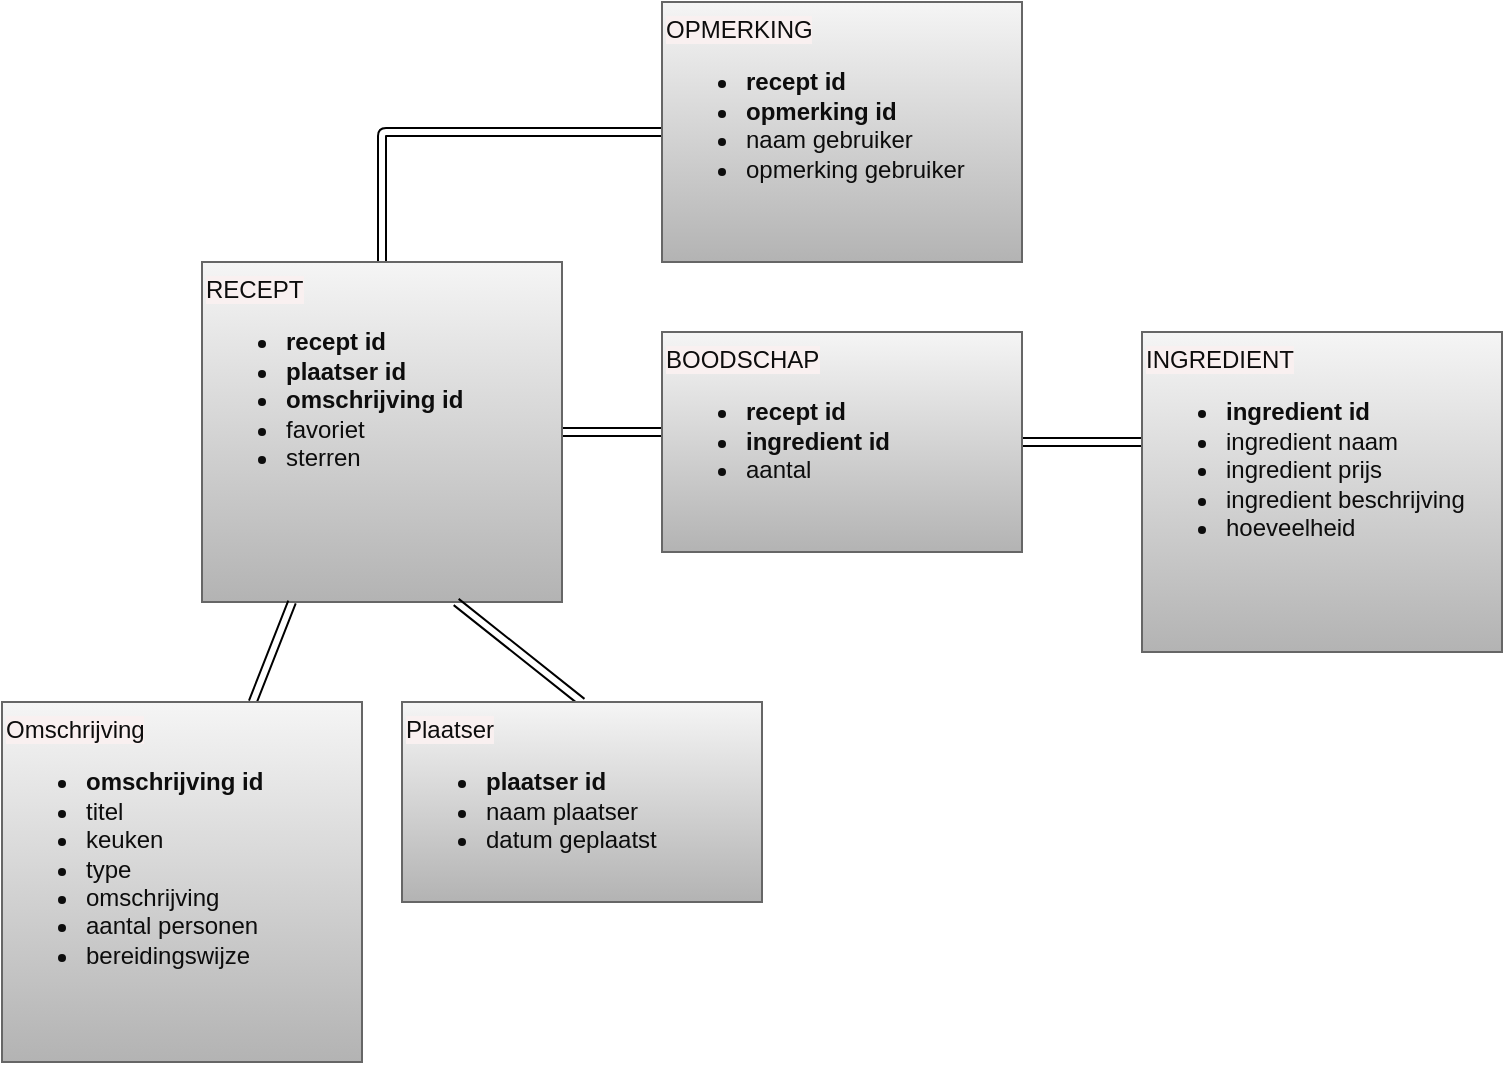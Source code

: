 <mxfile>
    <diagram id="rVMtTsMFzs3qMSKeC9BQ" name="Page-1">
        <mxGraphModel dx="933" dy="530" grid="1" gridSize="10" guides="1" tooltips="1" connect="1" arrows="1" fold="1" page="1" pageScale="1" pageWidth="850" pageHeight="1100" math="0" shadow="0">
            <root>
                <mxCell id="0"/>
                <mxCell id="1" parent="0"/>
                <mxCell id="10" style="edgeStyle=none;shape=link;html=1;exitX=1;exitY=0.5;exitDx=0;exitDy=0;entryX=0.111;entryY=0.455;entryDx=0;entryDy=0;entryPerimeter=0;fontColor=#0d0d0d;" edge="1" parent="1" source="2" target="3">
                    <mxGeometry relative="1" as="geometry"/>
                </mxCell>
                <mxCell id="11" style="edgeStyle=none;shape=link;html=1;exitX=0.5;exitY=0;exitDx=0;exitDy=0;entryX=0;entryY=0.5;entryDx=0;entryDy=0;fontColor=#0d0d0d;" edge="1" parent="1" source="2" target="5">
                    <mxGeometry relative="1" as="geometry">
                        <Array as="points">
                            <mxPoint x="200" y="115"/>
                        </Array>
                    </mxGeometry>
                </mxCell>
                <mxCell id="2" value="&lt;font color=&quot;#0d0d0d&quot;&gt;&lt;span style=&quot;background-color: rgb(249, 240, 240);&quot;&gt;RECEPT&lt;br&gt;&lt;ul&gt;&lt;li&gt;&lt;b&gt;recept id&lt;/b&gt;&lt;/li&gt;&lt;li&gt;&lt;b&gt;plaatser id&lt;/b&gt;&lt;/li&gt;&lt;li&gt;&lt;b&gt;omschrijving id&lt;/b&gt;&lt;/li&gt;&lt;li&gt;favoriet&lt;/li&gt;&lt;li&gt;sterren&lt;/li&gt;&lt;/ul&gt;&lt;/span&gt;&lt;/font&gt;" style="rounded=0;whiteSpace=wrap;html=1;fillColor=#f5f5f5;gradientColor=#b3b3b3;strokeColor=#666666;align=left;verticalAlign=top;" vertex="1" parent="1">
                    <mxGeometry x="110" y="180" width="180" height="170" as="geometry"/>
                </mxCell>
                <mxCell id="9" style="edgeStyle=none;shape=link;html=1;exitX=1;exitY=0.5;exitDx=0;exitDy=0;entryX=0.056;entryY=0.344;entryDx=0;entryDy=0;entryPerimeter=0;fontColor=#0d0d0d;" edge="1" parent="1" source="3" target="4">
                    <mxGeometry relative="1" as="geometry"/>
                </mxCell>
                <mxCell id="3" value="&lt;font color=&quot;#0d0d0d&quot;&gt;&lt;span style=&quot;background-color: rgb(249, 240, 240);&quot;&gt;BOODSCHAP&lt;br&gt;&lt;ul&gt;&lt;li&gt;&lt;b&gt;recept id&lt;/b&gt;&lt;b&gt;&amp;nbsp;&lt;/b&gt;&lt;/li&gt;&lt;li&gt;&lt;b&gt;ingredient id&lt;/b&gt;&lt;/li&gt;&lt;li&gt;aantal&lt;/li&gt;&lt;/ul&gt;&lt;/span&gt;&lt;/font&gt;" style="rounded=0;whiteSpace=wrap;html=1;fillColor=#f5f5f5;gradientColor=#b3b3b3;strokeColor=#666666;align=left;verticalAlign=top;" vertex="1" parent="1">
                    <mxGeometry x="340" y="215" width="180" height="110" as="geometry"/>
                </mxCell>
                <mxCell id="4" value="&lt;font color=&quot;#0d0d0d&quot;&gt;&lt;span style=&quot;background-color: rgb(249, 240, 240);&quot;&gt;INGREDIENT&lt;br&gt;&lt;ul&gt;&lt;li&gt;&lt;b&gt;ingredient id&lt;/b&gt;&lt;/li&gt;&lt;li&gt;ingredient naam&lt;/li&gt;&lt;li&gt;ingredient prijs&lt;/li&gt;&lt;li&gt;ingredient beschrijving&lt;/li&gt;&lt;li&gt;hoeveelheid&lt;/li&gt;&lt;/ul&gt;&lt;/span&gt;&lt;/font&gt;" style="rounded=0;whiteSpace=wrap;html=1;fillColor=#f5f5f5;gradientColor=#b3b3b3;strokeColor=#666666;align=left;verticalAlign=top;" vertex="1" parent="1">
                    <mxGeometry x="580" y="215" width="180" height="160" as="geometry"/>
                </mxCell>
                <mxCell id="5" value="&lt;font color=&quot;#0d0d0d&quot;&gt;&lt;span style=&quot;background-color: rgb(249, 240, 240);&quot;&gt;OPMERKING&lt;br&gt;&lt;ul&gt;&lt;li&gt;&lt;b&gt;recept id&lt;/b&gt;&lt;/li&gt;&lt;li&gt;&lt;b&gt;opmerking id&lt;/b&gt;&lt;/li&gt;&lt;li&gt;naam gebruiker&lt;/li&gt;&lt;li&gt;opmerking gebruiker&lt;/li&gt;&lt;/ul&gt;&lt;/span&gt;&lt;/font&gt;" style="rounded=0;whiteSpace=wrap;html=1;fillColor=#f5f5f5;gradientColor=#b3b3b3;strokeColor=#666666;align=left;verticalAlign=top;" vertex="1" parent="1">
                    <mxGeometry x="340" y="50" width="180" height="130" as="geometry"/>
                </mxCell>
                <mxCell id="12" style="edgeStyle=none;shape=link;html=1;entryX=0.25;entryY=1;entryDx=0;entryDy=0;fontColor=#0d0d0d;" edge="1" parent="1" source="6" target="2">
                    <mxGeometry relative="1" as="geometry"/>
                </mxCell>
                <mxCell id="6" value="&lt;font color=&quot;#0d0d0d&quot;&gt;&lt;span style=&quot;background-color: rgb(249, 240, 240);&quot;&gt;Omschrijving&lt;br&gt;&lt;ul&gt;&lt;li&gt;&lt;b&gt;omschrijving id&lt;/b&gt;&lt;/li&gt;&lt;li&gt;titel&lt;/li&gt;&lt;li&gt;keuken&lt;/li&gt;&lt;li&gt;type&lt;/li&gt;&lt;li&gt;omschrijving&lt;/li&gt;&lt;li&gt;aantal personen&lt;/li&gt;&lt;li&gt;bereidingswijze&lt;/li&gt;&lt;/ul&gt;&lt;/span&gt;&lt;/font&gt;" style="rounded=0;whiteSpace=wrap;html=1;fillColor=#f5f5f5;gradientColor=#b3b3b3;strokeColor=#666666;align=left;verticalAlign=top;" vertex="1" parent="1">
                    <mxGeometry x="10" y="400" width="180" height="180" as="geometry"/>
                </mxCell>
                <mxCell id="13" style="edgeStyle=none;shape=link;html=1;exitX=0.5;exitY=0;exitDx=0;exitDy=0;entryX=0.706;entryY=1;entryDx=0;entryDy=0;entryPerimeter=0;fontColor=#0d0d0d;" edge="1" parent="1" source="8" target="2">
                    <mxGeometry relative="1" as="geometry"/>
                </mxCell>
                <mxCell id="8" value="&lt;font color=&quot;#0d0d0d&quot;&gt;&lt;span style=&quot;background-color: rgb(249, 240, 240);&quot;&gt;Plaatser&lt;br&gt;&lt;ul&gt;&lt;li&gt;&lt;b&gt;plaatser id&lt;/b&gt;&lt;br&gt;&lt;/li&gt;&lt;li&gt;naam plaatser&lt;/li&gt;&lt;li&gt;datum geplaatst&lt;/li&gt;&lt;/ul&gt;&lt;/span&gt;&lt;/font&gt;" style="rounded=0;whiteSpace=wrap;html=1;fillColor=#f5f5f5;gradientColor=#b3b3b3;strokeColor=#666666;align=left;verticalAlign=top;" vertex="1" parent="1">
                    <mxGeometry x="210" y="400" width="180" height="100" as="geometry"/>
                </mxCell>
            </root>
        </mxGraphModel>
    </diagram>
</mxfile>
